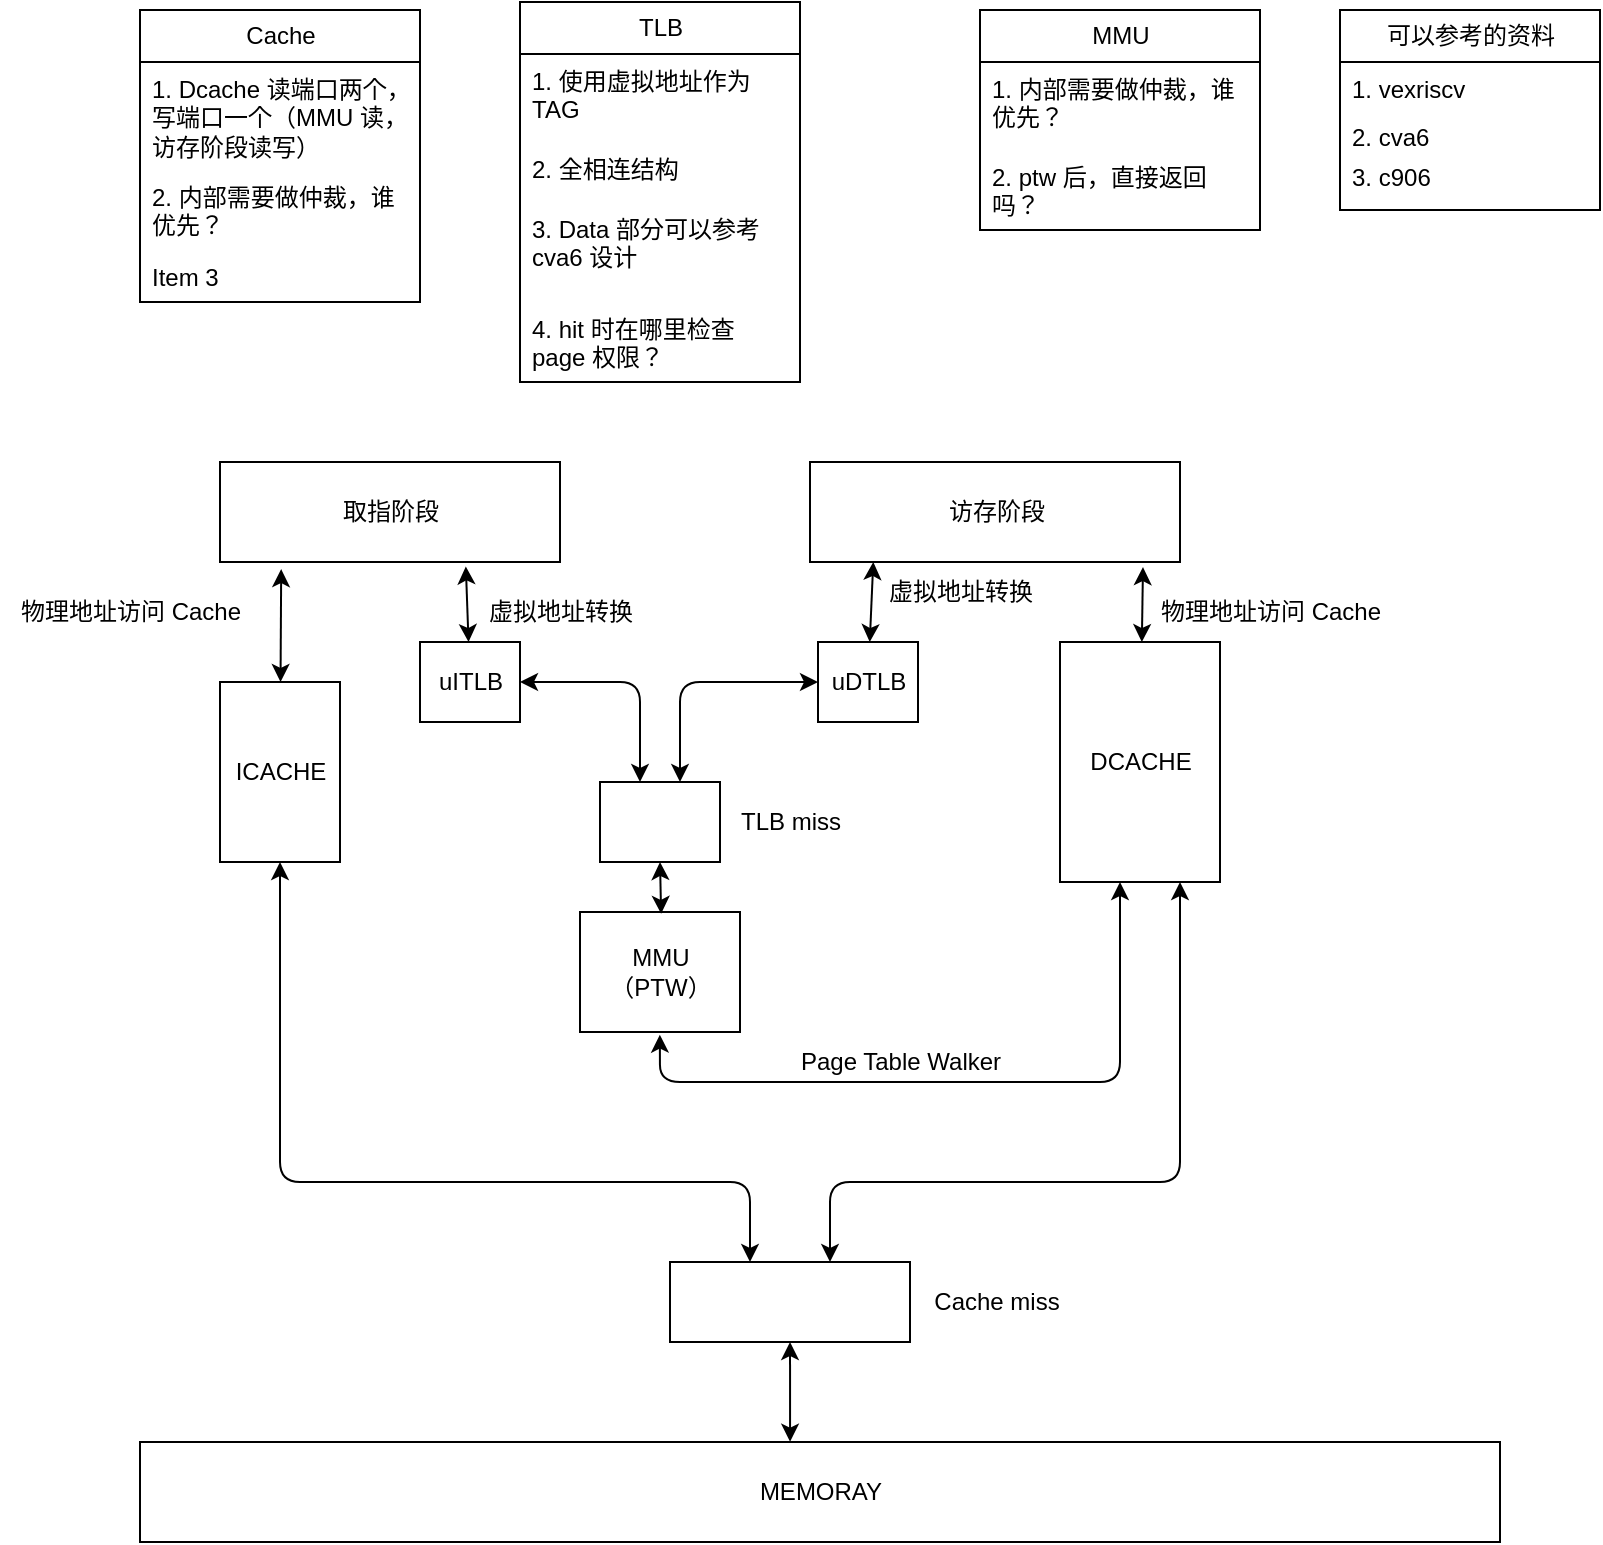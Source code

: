 <mxfile>
    <diagram id="kHEwBTNMhC9_r5Xr6BEo" name="第 1 页">
        <mxGraphModel dx="2022" dy="2096" grid="1" gridSize="10" guides="1" tooltips="1" connect="1" arrows="1" fold="1" page="1" pageScale="1" pageWidth="827" pageHeight="1169" math="0" shadow="0">
            <root>
                <mxCell id="0"/>
                <mxCell id="1" parent="0"/>
                <mxCell id="32" style="edgeStyle=none;html=1;startArrow=classic;startFill=1;entryX=0.375;entryY=1;entryDx=0;entryDy=0;entryPerimeter=0;exitX=0.499;exitY=1.022;exitDx=0;exitDy=0;exitPerimeter=0;" parent="1" source="2" target="3" edge="1">
                    <mxGeometry relative="1" as="geometry">
                        <mxPoint x="550" y="390" as="targetPoint"/>
                        <mxPoint x="310" y="370" as="sourcePoint"/>
                        <Array as="points">
                            <mxPoint x="310" y="390"/>
                            <mxPoint x="540" y="390"/>
                        </Array>
                    </mxGeometry>
                </mxCell>
                <mxCell id="2" value="MMU&lt;br&gt;（PTW）" style="shadow=0;dashed=0;align=center;html=1;strokeWidth=1;shape=mxgraph.rtl.abstract.entity;container=1;collapsible=0;kind=sequential;drawPins=0;left=3;right=2;bottom=0;top=0;" parent="1" vertex="1">
                    <mxGeometry x="270" y="305" width="80" height="60" as="geometry"/>
                </mxCell>
                <mxCell id="27" style="edgeStyle=none;html=1;entryX=0.9;entryY=1.051;entryDx=0;entryDy=0;entryPerimeter=0;startArrow=classic;startFill=1;" parent="1" source="3" target="7" edge="1">
                    <mxGeometry relative="1" as="geometry"/>
                </mxCell>
                <mxCell id="3" value="DCACHE" style="shadow=0;dashed=0;align=center;html=1;strokeWidth=1;shape=mxgraph.rtl.abstract.entity;container=1;collapsible=0;kind=sequential;drawPins=0;left=3;right=2;bottom=0;top=0;" parent="1" vertex="1">
                    <mxGeometry x="510" y="170" width="80" height="120" as="geometry"/>
                </mxCell>
                <mxCell id="4" value="MEMORAY" style="shadow=0;dashed=0;align=center;html=1;strokeWidth=1;shape=mxgraph.rtl.abstract.entity;container=1;collapsible=0;kind=sequential;drawPins=0;left=3;right=2;bottom=0;top=0;" parent="1" vertex="1">
                    <mxGeometry x="50" y="570" width="680" height="50" as="geometry"/>
                </mxCell>
                <mxCell id="13" style="edgeStyle=none;html=1;entryX=0.18;entryY=1.071;entryDx=0;entryDy=0;entryPerimeter=0;startArrow=classic;startFill=1;" parent="1" source="5" target="6" edge="1">
                    <mxGeometry relative="1" as="geometry"/>
                </mxCell>
                <mxCell id="46" style="edgeStyle=none;html=1;startArrow=classic;startFill=1;entryX=0;entryY=0;entryDx=0;entryDy=80;entryPerimeter=0;" parent="1" source="5" target="43" edge="1">
                    <mxGeometry relative="1" as="geometry">
                        <mxPoint x="360" y="440" as="targetPoint"/>
                        <Array as="points">
                            <mxPoint x="120" y="440"/>
                            <mxPoint x="355" y="440"/>
                        </Array>
                    </mxGeometry>
                </mxCell>
                <mxCell id="5" value="ICACHE" style="shadow=0;dashed=0;align=center;html=1;strokeWidth=1;shape=mxgraph.rtl.abstract.entity;container=1;collapsible=0;kind=sequential;drawPins=0;left=3;right=2;bottom=0;top=0;" parent="1" vertex="1">
                    <mxGeometry x="90" y="190" width="60" height="90" as="geometry"/>
                </mxCell>
                <mxCell id="6" value="取指阶段" style="shadow=0;dashed=0;align=center;html=1;strokeWidth=1;shape=mxgraph.rtl.abstract.entity;container=1;collapsible=0;kind=sequential;drawPins=0;left=3;right=2;bottom=0;top=0;" parent="1" vertex="1">
                    <mxGeometry x="90" y="80" width="170" height="50" as="geometry"/>
                </mxCell>
                <mxCell id="7" value="访存阶段" style="shadow=0;dashed=0;align=center;html=1;strokeWidth=1;shape=mxgraph.rtl.abstract.entity;container=1;collapsible=0;kind=sequential;drawPins=0;left=3;right=2;bottom=0;top=0;" parent="1" vertex="1">
                    <mxGeometry x="385" y="80" width="185" height="50" as="geometry"/>
                </mxCell>
                <mxCell id="11" style="edgeStyle=none;html=1;entryX=0.723;entryY=1.044;entryDx=0;entryDy=0;entryPerimeter=0;startArrow=classic;startFill=1;" parent="1" source="8" target="6" edge="1">
                    <mxGeometry relative="1" as="geometry"/>
                </mxCell>
                <mxCell id="37" style="edgeStyle=none;html=1;startArrow=classic;startFill=1;entryX=0;entryY=0;entryDx=0;entryDy=40;entryPerimeter=0;" parent="1" source="8" target="34" edge="1">
                    <mxGeometry relative="1" as="geometry">
                        <mxPoint x="310" y="190" as="targetPoint"/>
                        <Array as="points">
                            <mxPoint x="300" y="190"/>
                        </Array>
                    </mxGeometry>
                </mxCell>
                <mxCell id="8" value="uITLB" style="shadow=0;dashed=0;align=center;html=1;strokeWidth=1;shape=mxgraph.rtl.abstract.entity;container=1;collapsible=0;kind=sequential;drawPins=0;left=3;right=2;bottom=0;top=0;" parent="1" vertex="1">
                    <mxGeometry x="190" y="170" width="50" height="40" as="geometry"/>
                </mxCell>
                <mxCell id="12" style="edgeStyle=none;html=1;entryX=0.171;entryY=1;entryDx=0;entryDy=0;entryPerimeter=0;startArrow=classic;startFill=1;" parent="1" source="9" target="7" edge="1">
                    <mxGeometry relative="1" as="geometry"/>
                </mxCell>
                <mxCell id="36" style="edgeStyle=none;html=1;startArrow=classic;startFill=1;entryX=0;entryY=0;entryDx=0;entryDy=20;entryPerimeter=0;" parent="1" source="9" target="34" edge="1">
                    <mxGeometry relative="1" as="geometry">
                        <mxPoint x="310" y="190" as="targetPoint"/>
                        <Array as="points">
                            <mxPoint x="320" y="190"/>
                        </Array>
                    </mxGeometry>
                </mxCell>
                <mxCell id="9" value="uDTLB" style="shadow=0;dashed=0;align=center;html=1;strokeWidth=1;shape=mxgraph.rtl.abstract.entity;container=1;collapsible=0;kind=sequential;drawPins=0;left=3;right=2;bottom=0;top=0;" parent="1" vertex="1">
                    <mxGeometry x="389" y="170" width="50" height="40" as="geometry"/>
                </mxCell>
                <mxCell id="23" value="虚拟地址转换" style="text;html=1;align=center;verticalAlign=middle;resizable=0;points=[];autosize=1;strokeColor=none;fillColor=none;" parent="1" vertex="1">
                    <mxGeometry x="210" y="140" width="100" height="30" as="geometry"/>
                </mxCell>
                <mxCell id="24" value="虚拟地址转换" style="text;html=1;align=center;verticalAlign=middle;resizable=0;points=[];autosize=1;strokeColor=none;fillColor=none;" parent="1" vertex="1">
                    <mxGeometry x="410" y="130" width="100" height="30" as="geometry"/>
                </mxCell>
                <mxCell id="28" value="物理地址访问 Cache" style="text;html=1;align=center;verticalAlign=middle;resizable=0;points=[];autosize=1;strokeColor=none;fillColor=none;" parent="1" vertex="1">
                    <mxGeometry x="550" y="140" width="130" height="30" as="geometry"/>
                </mxCell>
                <mxCell id="29" value="物理地址访问 Cache" style="text;html=1;align=center;verticalAlign=middle;resizable=0;points=[];autosize=1;strokeColor=none;fillColor=none;" parent="1" vertex="1">
                    <mxGeometry x="-20" y="140" width="130" height="30" as="geometry"/>
                </mxCell>
                <mxCell id="33" value="Page Table Walker" style="text;html=1;align=center;verticalAlign=middle;resizable=0;points=[];autosize=1;strokeColor=none;fillColor=none;" parent="1" vertex="1">
                    <mxGeometry x="370" y="365" width="120" height="30" as="geometry"/>
                </mxCell>
                <mxCell id="35" style="edgeStyle=none;html=1;exitX=0;exitY=0;exitDx=40;exitDy=30;exitPerimeter=0;entryX=0.507;entryY=0.015;entryDx=0;entryDy=0;entryPerimeter=0;startArrow=classic;startFill=1;" parent="1" source="34" target="2" edge="1">
                    <mxGeometry relative="1" as="geometry"/>
                </mxCell>
                <mxCell id="34" value="" style="shadow=0;dashed=0;align=center;html=1;strokeWidth=1;shape=mxgraph.rtl.abstract.entity;container=1;collapsible=0;kind=mux;drawPins=1;left=2;right=1;bottom=0;leftArr=,;type_loc=center;type=none;top=0;rotation=90;" parent="1" vertex="1">
                    <mxGeometry x="290" y="230" width="40" height="60" as="geometry"/>
                </mxCell>
                <mxCell id="39" value="TLB miss" style="text;html=1;align=center;verticalAlign=middle;resizable=0;points=[];autosize=1;strokeColor=none;fillColor=none;" parent="1" vertex="1">
                    <mxGeometry x="340" y="245" width="70" height="30" as="geometry"/>
                </mxCell>
                <mxCell id="45" style="edgeStyle=none;html=1;entryX=0.478;entryY=-0.003;entryDx=0;entryDy=0;entryPerimeter=0;startArrow=classic;startFill=1;" parent="1" source="43" target="4" edge="1">
                    <mxGeometry relative="1" as="geometry"/>
                </mxCell>
                <mxCell id="47" style="edgeStyle=none;html=1;exitX=0;exitY=0;exitDx=0;exitDy=40;exitPerimeter=0;startArrow=classic;startFill=1;entryX=0.75;entryY=1;entryDx=0;entryDy=0;entryPerimeter=0;" parent="1" source="43" target="3" edge="1">
                    <mxGeometry relative="1" as="geometry">
                        <mxPoint x="590" y="440" as="targetPoint"/>
                        <Array as="points">
                            <mxPoint x="395" y="440"/>
                            <mxPoint x="570" y="440"/>
                        </Array>
                    </mxGeometry>
                </mxCell>
                <mxCell id="43" value="" style="shadow=0;dashed=0;align=center;html=1;strokeWidth=1;shape=mxgraph.rtl.abstract.entity;container=1;collapsible=0;kind=mux;drawPins=1;left=2;right=1;bottom=0;rotation=90;leftArr=,;top=0;" parent="1" vertex="1">
                    <mxGeometry x="355" y="440" width="40" height="120" as="geometry"/>
                </mxCell>
                <mxCell id="48" value="Cache miss" style="text;html=1;align=center;verticalAlign=middle;resizable=0;points=[];autosize=1;strokeColor=none;fillColor=none;" parent="1" vertex="1">
                    <mxGeometry x="432.5" y="485" width="90" height="30" as="geometry"/>
                </mxCell>
                <mxCell id="49" value="Cache" style="swimlane;fontStyle=0;childLayout=stackLayout;horizontal=1;startSize=26;fillColor=none;horizontalStack=0;resizeParent=1;resizeParentMax=0;resizeLast=0;collapsible=1;marginBottom=0;html=1;" parent="1" vertex="1">
                    <mxGeometry x="50" y="-146" width="140" height="146" as="geometry">
                        <mxRectangle x="730" y="126" width="60" height="30" as="alternateBounds"/>
                    </mxGeometry>
                </mxCell>
                <mxCell id="50" value="1. Dcache 读端口两个，写端口一个（MMU 读，访存阶段读写）" style="text;strokeColor=none;fillColor=none;align=left;verticalAlign=top;spacingLeft=4;spacingRight=4;overflow=hidden;rotatable=0;points=[[0,0.5],[1,0.5]];portConstraint=eastwest;whiteSpace=wrap;html=1;" parent="49" vertex="1">
                    <mxGeometry y="26" width="140" height="54" as="geometry"/>
                </mxCell>
                <mxCell id="51" value="2. 内部需要做仲裁，谁优先？" style="text;strokeColor=none;fillColor=none;align=left;verticalAlign=top;spacingLeft=4;spacingRight=4;overflow=hidden;rotatable=0;points=[[0,0.5],[1,0.5]];portConstraint=eastwest;whiteSpace=wrap;html=1;" parent="49" vertex="1">
                    <mxGeometry y="80" width="140" height="40" as="geometry"/>
                </mxCell>
                <mxCell id="52" value="Item 3" style="text;strokeColor=none;fillColor=none;align=left;verticalAlign=top;spacingLeft=4;spacingRight=4;overflow=hidden;rotatable=0;points=[[0,0.5],[1,0.5]];portConstraint=eastwest;whiteSpace=wrap;html=1;" parent="49" vertex="1">
                    <mxGeometry y="120" width="140" height="26" as="geometry"/>
                </mxCell>
                <mxCell id="53" value="TLB" style="swimlane;fontStyle=0;childLayout=stackLayout;horizontal=1;startSize=26;fillColor=none;horizontalStack=0;resizeParent=1;resizeParentMax=0;resizeLast=0;collapsible=1;marginBottom=0;html=1;" parent="1" vertex="1">
                    <mxGeometry x="240" y="-150" width="140" height="190" as="geometry">
                        <mxRectangle x="650" y="283" width="60" height="30" as="alternateBounds"/>
                    </mxGeometry>
                </mxCell>
                <mxCell id="54" value="1. 使用虚拟地址作为 TAG" style="text;strokeColor=none;fillColor=none;align=left;verticalAlign=top;spacingLeft=4;spacingRight=4;overflow=hidden;rotatable=0;points=[[0,0.5],[1,0.5]];portConstraint=eastwest;whiteSpace=wrap;html=1;" parent="53" vertex="1">
                    <mxGeometry y="26" width="140" height="44" as="geometry"/>
                </mxCell>
                <mxCell id="55" value="2. 全相连结构" style="text;strokeColor=none;fillColor=none;align=left;verticalAlign=top;spacingLeft=4;spacingRight=4;overflow=hidden;rotatable=0;points=[[0,0.5],[1,0.5]];portConstraint=eastwest;whiteSpace=wrap;html=1;" parent="53" vertex="1">
                    <mxGeometry y="70" width="140" height="30" as="geometry"/>
                </mxCell>
                <mxCell id="64" value="3. Data 部分可以参考 cva6 设计" style="text;strokeColor=none;fillColor=none;align=left;verticalAlign=top;spacingLeft=4;spacingRight=4;overflow=hidden;rotatable=0;points=[[0,0.5],[1,0.5]];portConstraint=eastwest;whiteSpace=wrap;html=1;" parent="53" vertex="1">
                    <mxGeometry y="100" width="140" height="50" as="geometry"/>
                </mxCell>
                <mxCell id="56" value="4. hit 时在哪里检查 page 权限？" style="text;strokeColor=none;fillColor=none;align=left;verticalAlign=top;spacingLeft=4;spacingRight=4;overflow=hidden;rotatable=0;points=[[0,0.5],[1,0.5]];portConstraint=eastwest;whiteSpace=wrap;html=1;" parent="53" vertex="1">
                    <mxGeometry y="150" width="140" height="40" as="geometry"/>
                </mxCell>
                <mxCell id="57" value="MMU" style="swimlane;fontStyle=0;childLayout=stackLayout;horizontal=1;startSize=26;fillColor=none;horizontalStack=0;resizeParent=1;resizeParentMax=0;resizeLast=0;collapsible=1;marginBottom=0;html=1;" parent="1" vertex="1">
                    <mxGeometry x="470" y="-146" width="140" height="110" as="geometry">
                        <mxRectangle x="730" y="126" width="60" height="30" as="alternateBounds"/>
                    </mxGeometry>
                </mxCell>
                <mxCell id="58" value="1. 内部需要做仲裁，谁优先？" style="text;strokeColor=none;fillColor=none;align=left;verticalAlign=top;spacingLeft=4;spacingRight=4;overflow=hidden;rotatable=0;points=[[0,0.5],[1,0.5]];portConstraint=eastwest;whiteSpace=wrap;html=1;" parent="57" vertex="1">
                    <mxGeometry y="26" width="140" height="44" as="geometry"/>
                </mxCell>
                <mxCell id="59" value="2. ptw 后，直接返回吗？" style="text;strokeColor=none;fillColor=none;align=left;verticalAlign=top;spacingLeft=4;spacingRight=4;overflow=hidden;rotatable=0;points=[[0,0.5],[1,0.5]];portConstraint=eastwest;whiteSpace=wrap;html=1;" parent="57" vertex="1">
                    <mxGeometry y="70" width="140" height="40" as="geometry"/>
                </mxCell>
                <mxCell id="65" value="可以参考的资料" style="swimlane;fontStyle=0;childLayout=stackLayout;horizontal=1;startSize=26;fillColor=none;horizontalStack=0;resizeParent=1;resizeParentMax=0;resizeLast=0;collapsible=1;marginBottom=0;html=1;" parent="1" vertex="1">
                    <mxGeometry x="650" y="-146" width="130" height="100" as="geometry">
                        <mxRectangle x="730" y="126" width="60" height="30" as="alternateBounds"/>
                    </mxGeometry>
                </mxCell>
                <mxCell id="66" value="1. vexriscv" style="text;strokeColor=none;fillColor=none;align=left;verticalAlign=top;spacingLeft=4;spacingRight=4;overflow=hidden;rotatable=0;points=[[0,0.5],[1,0.5]];portConstraint=eastwest;whiteSpace=wrap;html=1;" parent="65" vertex="1">
                    <mxGeometry y="26" width="130" height="24" as="geometry"/>
                </mxCell>
                <mxCell id="67" value="2. cva6" style="text;strokeColor=none;fillColor=none;align=left;verticalAlign=top;spacingLeft=4;spacingRight=4;overflow=hidden;rotatable=0;points=[[0,0.5],[1,0.5]];portConstraint=eastwest;whiteSpace=wrap;html=1;" parent="65" vertex="1">
                    <mxGeometry y="50" width="130" height="20" as="geometry"/>
                </mxCell>
                <mxCell id="69" value="3. c906" style="text;strokeColor=none;fillColor=none;align=left;verticalAlign=top;spacingLeft=4;spacingRight=4;overflow=hidden;rotatable=0;points=[[0,0.5],[1,0.5]];portConstraint=eastwest;whiteSpace=wrap;html=1;" parent="65" vertex="1">
                    <mxGeometry y="70" width="130" height="30" as="geometry"/>
                </mxCell>
            </root>
        </mxGraphModel>
    </diagram>
</mxfile>